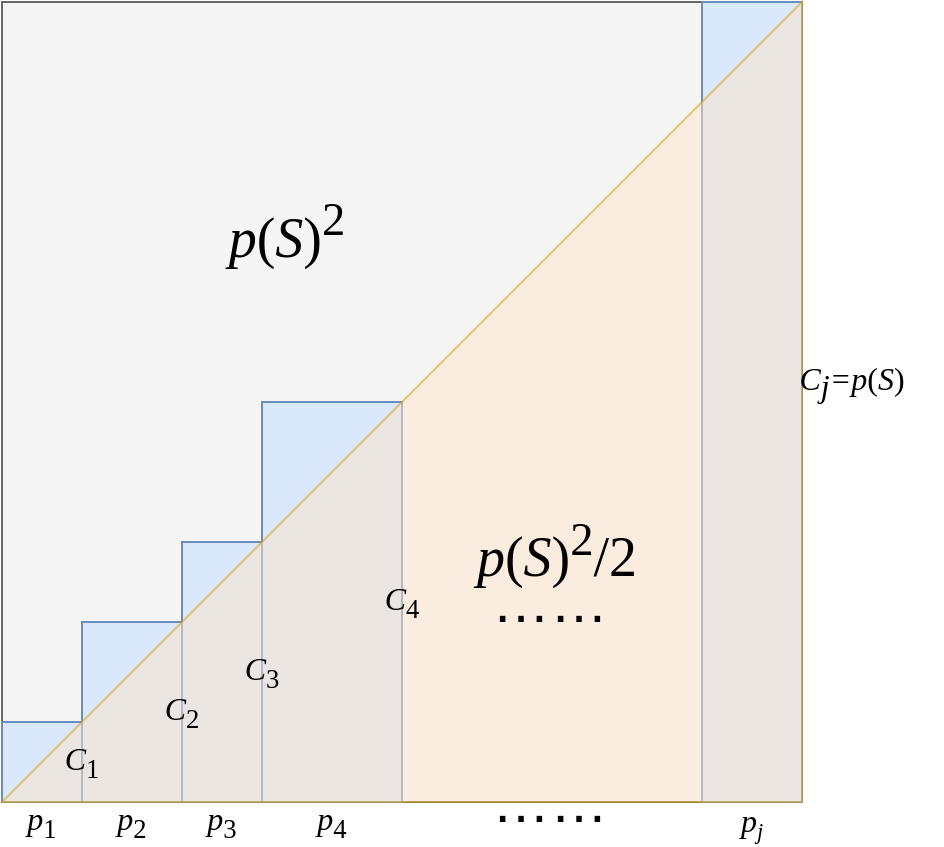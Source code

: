 <mxfile version="13.3.9" type="device"><diagram id="0Et5ZGKR74LWB_FHyT45" name="Page-1"><mxGraphModel dx="1038" dy="607" grid="1" gridSize="10" guides="1" tooltips="1" connect="1" arrows="1" fold="1" page="1" pageScale="1" pageWidth="827" pageHeight="1169" math="0" shadow="0"><root><mxCell id="0"/><mxCell id="1" parent="0"/><mxCell id="SqVWLJKhas8TxW-IKd_t-16" value="" style="rounded=0;whiteSpace=wrap;html=1;fillColor=#f5f5f5;strokeColor=#666666;fontColor=#333333;" parent="1" vertex="1"><mxGeometry x="120" y="120" width="400" height="400" as="geometry"/></mxCell><mxCell id="SqVWLJKhas8TxW-IKd_t-11" value="" style="rounded=0;whiteSpace=wrap;html=1;fillColor=#dae8fc;strokeColor=#6c8ebf;" parent="1" vertex="1"><mxGeometry x="470" y="120" width="50" height="400" as="geometry"/></mxCell><mxCell id="SqVWLJKhas8TxW-IKd_t-1" value="" style="rounded=0;whiteSpace=wrap;html=1;fillColor=#dae8fc;strokeColor=#6c8ebf;" parent="1" vertex="1"><mxGeometry x="120" y="480" width="40" height="40" as="geometry"/></mxCell><mxCell id="SqVWLJKhas8TxW-IKd_t-2" value="" style="rounded=0;whiteSpace=wrap;html=1;fillColor=#dae8fc;strokeColor=#6c8ebf;" parent="1" vertex="1"><mxGeometry x="160" y="430" width="50" height="90" as="geometry"/></mxCell><mxCell id="SqVWLJKhas8TxW-IKd_t-3" value="" style="rounded=0;whiteSpace=wrap;html=1;fillColor=#dae8fc;strokeColor=#6c8ebf;" parent="1" vertex="1"><mxGeometry x="210" y="390" width="40" height="130" as="geometry"/></mxCell><mxCell id="SqVWLJKhas8TxW-IKd_t-4" value="" style="rounded=0;whiteSpace=wrap;html=1;fillColor=#dae8fc;strokeColor=#6c8ebf;" parent="1" vertex="1"><mxGeometry x="250" y="320" width="70" height="200" as="geometry"/></mxCell><mxCell id="kFPfIIjhi2zCGHXbQ_Mj-2" value="" style="verticalLabelPosition=bottom;verticalAlign=top;html=1;shape=mxgraph.basic.polygon;polyCoords=[[1,0],[1,1],[0,1]];polyline=0;fillColor=#ffe6cc;strokeColor=#d79b00;opacity=50;" vertex="1" parent="1"><mxGeometry x="120" y="120" width="400" height="400" as="geometry"/></mxCell><mxCell id="SqVWLJKhas8TxW-IKd_t-5" value="&lt;font face=&quot;CMU Serif&quot; style=&quot;font-size: 16px&quot;&gt;&lt;i&gt;p&lt;/i&gt;&lt;sub&gt;1&lt;/sub&gt;&lt;/font&gt;" style="text;html=1;strokeColor=none;fillColor=none;align=center;verticalAlign=middle;whiteSpace=wrap;rounded=0;" parent="1" vertex="1"><mxGeometry x="120" y="520" width="40" height="20" as="geometry"/></mxCell><mxCell id="SqVWLJKhas8TxW-IKd_t-6" value="&lt;font face=&quot;CMU Serif&quot; style=&quot;font-size: 16px&quot;&gt;&lt;i&gt;p&lt;/i&gt;&lt;sub&gt;2&lt;/sub&gt;&lt;/font&gt;" style="text;html=1;strokeColor=none;fillColor=none;align=center;verticalAlign=middle;whiteSpace=wrap;rounded=0;" parent="1" vertex="1"><mxGeometry x="160" y="520" width="50" height="20" as="geometry"/></mxCell><mxCell id="SqVWLJKhas8TxW-IKd_t-7" value="&lt;font face=&quot;CMU Serif&quot; style=&quot;font-size: 16px&quot;&gt;&lt;i&gt;p&lt;/i&gt;&lt;sub&gt;3&lt;/sub&gt;&lt;/font&gt;" style="text;html=1;strokeColor=none;fillColor=none;align=center;verticalAlign=middle;whiteSpace=wrap;rounded=0;" parent="1" vertex="1"><mxGeometry x="210" y="520" width="40" height="20" as="geometry"/></mxCell><mxCell id="SqVWLJKhas8TxW-IKd_t-8" value="&lt;font face=&quot;CMU Serif&quot; style=&quot;font-size: 16px&quot;&gt;&lt;i&gt;p&lt;/i&gt;&lt;sub&gt;4&lt;/sub&gt;&lt;/font&gt;" style="text;html=1;strokeColor=none;fillColor=none;align=center;verticalAlign=middle;whiteSpace=wrap;rounded=0;" parent="1" vertex="1"><mxGeometry x="250" y="520" width="70" height="20" as="geometry"/></mxCell><mxCell id="SqVWLJKhas8TxW-IKd_t-10" value="&lt;font style=&quot;font-size: 29px&quot;&gt;……&lt;/font&gt;" style="text;html=1;strokeColor=none;fillColor=none;align=center;verticalAlign=middle;whiteSpace=wrap;rounded=0;" parent="1" vertex="1"><mxGeometry x="373.5" y="410" width="40" height="20" as="geometry"/></mxCell><mxCell id="SqVWLJKhas8TxW-IKd_t-12" value="&lt;font face=&quot;CMU Serif&quot;&gt;&lt;i&gt;&lt;span style=&quot;font-size: 16px&quot;&gt;p&lt;/span&gt;&lt;span style=&quot;font-size: 13.333px&quot;&gt;&lt;sub&gt;j&lt;/sub&gt;&lt;/span&gt;&lt;/i&gt;&lt;/font&gt;" style="text;html=1;strokeColor=none;fillColor=none;align=center;verticalAlign=middle;whiteSpace=wrap;rounded=0;" parent="1" vertex="1"><mxGeometry x="470" y="520" width="50" height="20" as="geometry"/></mxCell><mxCell id="SqVWLJKhas8TxW-IKd_t-21" value="&lt;font style=&quot;font-size: 29px&quot;&gt;……&lt;/font&gt;" style="text;html=1;strokeColor=none;fillColor=none;align=center;verticalAlign=middle;whiteSpace=wrap;rounded=0;" parent="1" vertex="1"><mxGeometry x="374" y="510" width="40" height="20" as="geometry"/></mxCell><mxCell id="SqVWLJKhas8TxW-IKd_t-39" value="&lt;font face=&quot;CMU Serif&quot; style=&quot;font-size: 28px&quot;&gt;&lt;span style=&quot;font-style: italic&quot;&gt;p&lt;/span&gt;&lt;span&gt;(&lt;i&gt;S&lt;/i&gt;)&lt;/span&gt;&lt;span&gt;&lt;sup&gt;2&lt;/sup&gt;&lt;/span&gt;&lt;/font&gt;" style="text;html=1;strokeColor=none;fillColor=none;align=center;verticalAlign=middle;whiteSpace=wrap;rounded=0;" parent="1" vertex="1"><mxGeometry x="205" y="210" width="115" height="50" as="geometry"/></mxCell><mxCell id="SqVWLJKhas8TxW-IKd_t-40" value="&lt;font face=&quot;CMU Serif&quot; style=&quot;font-size: 28px&quot;&gt;&lt;span style=&quot;font-style: italic&quot;&gt;p&lt;/span&gt;(&lt;i&gt;S&lt;/i&gt;)&lt;sup&gt;2&lt;/sup&gt;/2&lt;/font&gt;" style="text;html=1;strokeColor=none;fillColor=none;align=center;verticalAlign=middle;whiteSpace=wrap;rounded=0;" parent="1" vertex="1"><mxGeometry x="340" y="370" width="115" height="50" as="geometry"/></mxCell><mxCell id="SqVWLJKhas8TxW-IKd_t-41" value="&lt;font face=&quot;CMU Serif&quot; style=&quot;font-size: 16px&quot;&gt;&lt;i&gt;C&lt;/i&gt;&lt;sub&gt;1&lt;/sub&gt;&lt;/font&gt;" style="text;html=1;strokeColor=none;fillColor=none;align=center;verticalAlign=middle;whiteSpace=wrap;rounded=0;" parent="1" vertex="1"><mxGeometry x="140" y="490" width="40" height="20" as="geometry"/></mxCell><mxCell id="SqVWLJKhas8TxW-IKd_t-42" value="&lt;font face=&quot;CMU Serif&quot; style=&quot;font-size: 16px&quot;&gt;&lt;i&gt;C&lt;/i&gt;&lt;sub&gt;2&lt;/sub&gt;&lt;/font&gt;" style="text;html=1;strokeColor=none;fillColor=none;align=center;verticalAlign=middle;whiteSpace=wrap;rounded=0;" parent="1" vertex="1"><mxGeometry x="190" y="465" width="40" height="20" as="geometry"/></mxCell><mxCell id="SqVWLJKhas8TxW-IKd_t-43" value="&lt;font face=&quot;CMU Serif&quot; style=&quot;font-size: 16px&quot;&gt;&lt;i&gt;C&lt;/i&gt;&lt;sub&gt;3&lt;/sub&gt;&lt;/font&gt;" style="text;html=1;strokeColor=none;fillColor=none;align=center;verticalAlign=middle;whiteSpace=wrap;rounded=0;" parent="1" vertex="1"><mxGeometry x="230" y="445" width="40" height="20" as="geometry"/></mxCell><mxCell id="SqVWLJKhas8TxW-IKd_t-46" value="&lt;font face=&quot;CMU Serif&quot; style=&quot;font-size: 16px&quot;&gt;&lt;i&gt;C&lt;/i&gt;&lt;sub&gt;4&lt;/sub&gt;&lt;/font&gt;" style="text;html=1;strokeColor=none;fillColor=none;align=center;verticalAlign=middle;whiteSpace=wrap;rounded=0;" parent="1" vertex="1"><mxGeometry x="300" y="410" width="40" height="20" as="geometry"/></mxCell><mxCell id="SqVWLJKhas8TxW-IKd_t-49" value="&lt;font face=&quot;CMU Serif&quot;&gt;&lt;i style=&quot;font-size: 16px&quot;&gt;C&lt;/i&gt;&lt;span style=&quot;font-style: italic ; vertical-align: sub ; font-size: 16px&quot;&gt;j&lt;/span&gt;&lt;font style=&quot;font-size: 16px&quot;&gt;&lt;i&gt;=p&lt;/i&gt;(&lt;i&gt;S&lt;/i&gt;)&lt;/font&gt;&lt;/font&gt;" style="text;html=1;strokeColor=none;fillColor=none;align=center;verticalAlign=middle;whiteSpace=wrap;rounded=0;" parent="1" vertex="1"><mxGeometry x="500" y="300" width="90" height="20" as="geometry"/></mxCell></root></mxGraphModel></diagram></mxfile>